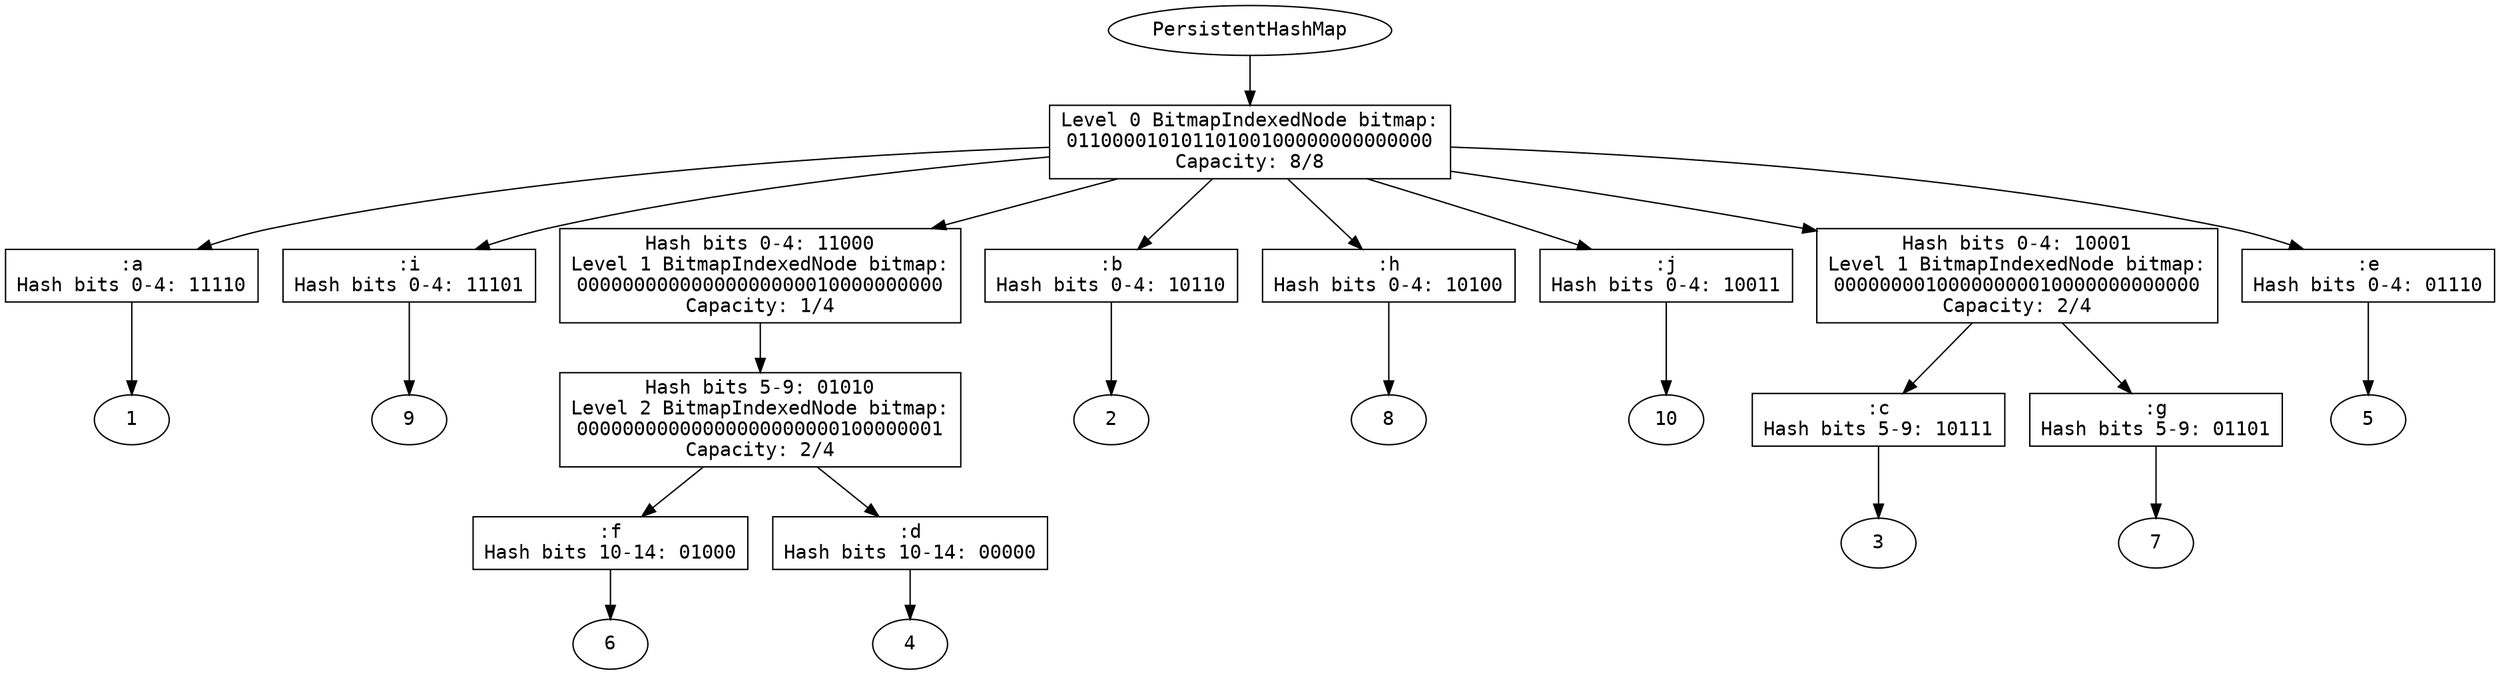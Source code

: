digraph {
graph[dpi=100, rankdir=TP]
node[fontname="Monospace"]
edge[fontname="Monospace"]

node2866[label="PersistentHashMap"]
node2867[label="Level 0 BitmapIndexedNode bitmap:
01100001010110100100000000000000
Capacity: 8/8", shape=box]
node2868[label=":a
Hash bits 0-4: 11110", shape=box]
node2869[label="1"]
node2870[label=":i
Hash bits 0-4: 11101", shape=box]
node2871[label="9"]
node2872[label="Hash bits 0-4: 11000
Level 1 BitmapIndexedNode bitmap:
00000000000000000000010000000000
Capacity: 1/4", shape=box]
node2873[label="Hash bits 5-9: 01010
Level 2 BitmapIndexedNode bitmap:
00000000000000000000000100000001
Capacity: 2/4", shape=box]
node2874[label=":f
Hash bits 10-14: 01000", shape=box]
node2875[label="6"]
node2876[label=":d
Hash bits 10-14: 00000", shape=box]
node2877[label="4"]
node2878[label=":b
Hash bits 0-4: 10110", shape=box]
node2879[label="2"]
node2880[label=":h
Hash bits 0-4: 10100", shape=box]
node2881[label="8"]
node2882[label=":j
Hash bits 0-4: 10011", shape=box]
node2883[label="10"]
node2884[label="Hash bits 0-4: 10001
Level 1 BitmapIndexedNode bitmap:
00000000100000000010000000000000
Capacity: 2/4", shape=box]
node2885[label=":c
Hash bits 5-9: 10111", shape=box]
node2886[label="3"]
node2887[label=":g
Hash bits 5-9: 01101", shape=box]
node2888[label="7"]
node2889[label=":e
Hash bits 0-4: 01110", shape=box]
node2890[label="5"]
node2866 -> node2867[label=""]
node2867 -> node2868[label=""]
node2867 -> node2870[label=""]
node2867 -> node2872[label=""]
node2867 -> node2878[label=""]
node2867 -> node2880[label=""]
node2867 -> node2882[label=""]
node2867 -> node2884[label=""]
node2867 -> node2889[label=""]
node2868 -> node2869[label=""]
node2870 -> node2871[label=""]
node2872 -> node2873[label=""]
node2873 -> node2874[label=""]
node2873 -> node2876[label=""]
node2874 -> node2875[label=""]
node2876 -> node2877[label=""]
node2878 -> node2879[label=""]
node2880 -> node2881[label=""]
node2882 -> node2883[label=""]
node2884 -> node2885[label=""]
node2884 -> node2887[label=""]
node2885 -> node2886[label=""]
node2887 -> node2888[label=""]
node2889 -> node2890[label=""]
}
